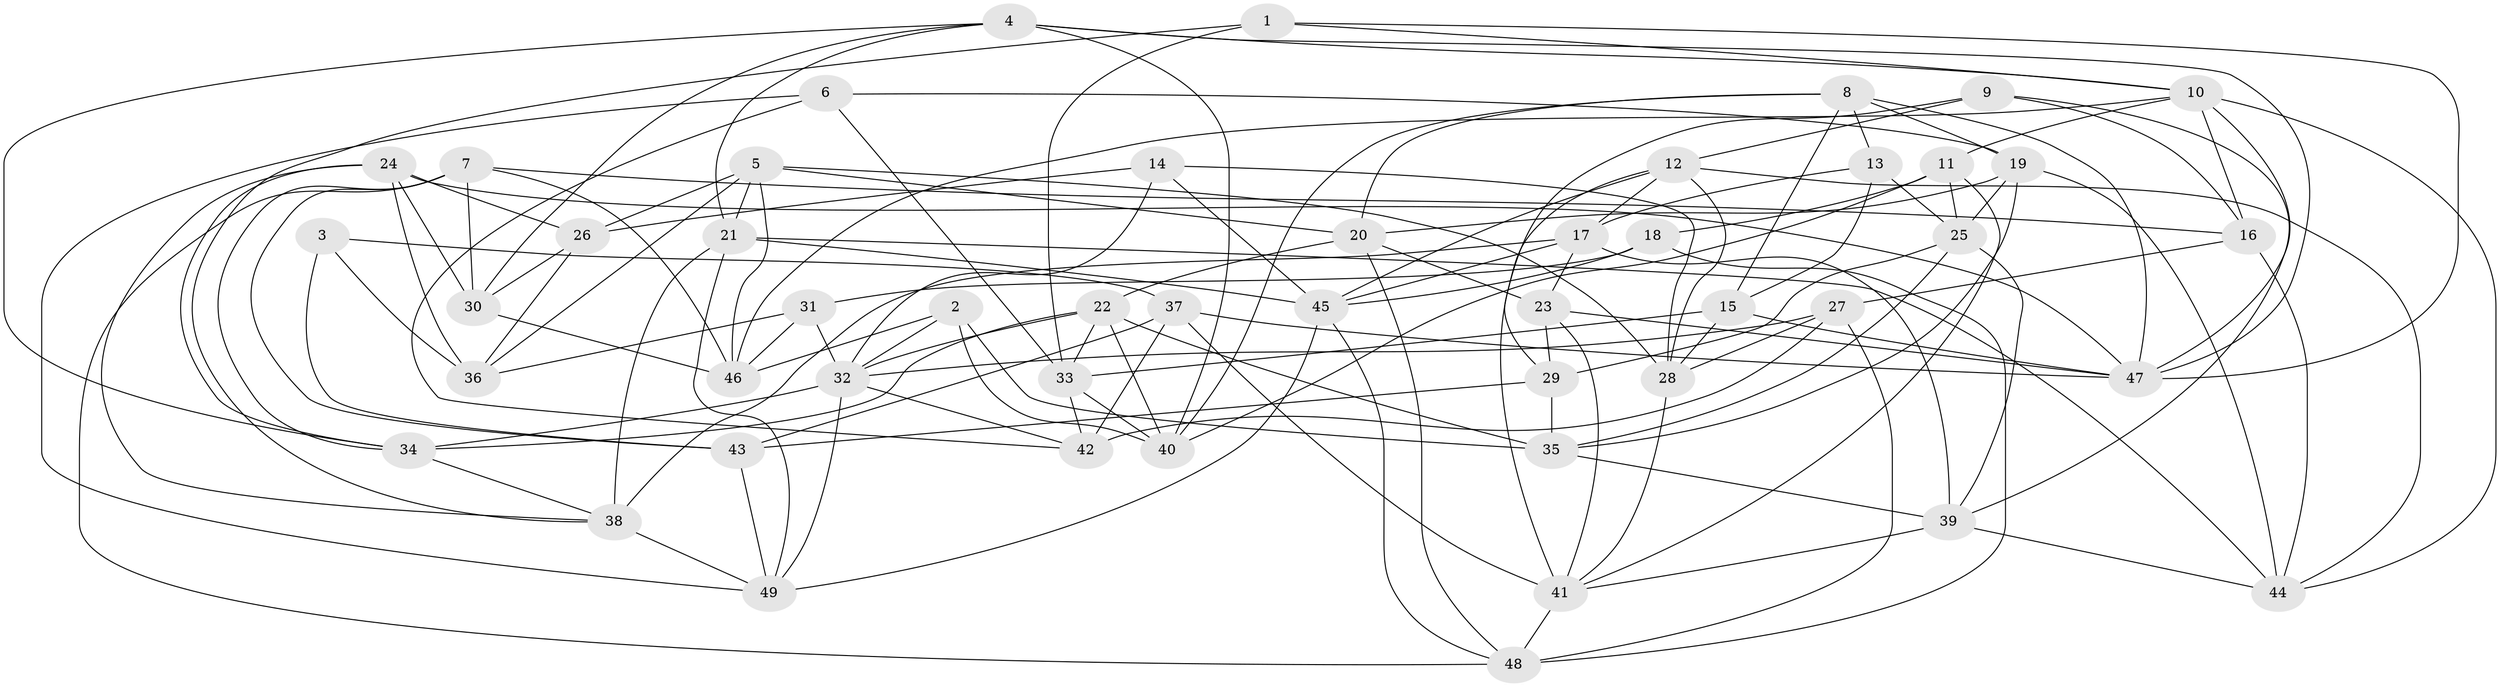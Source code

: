 // original degree distribution, {4: 1.0}
// Generated by graph-tools (version 1.1) at 2025/38/03/04/25 23:38:15]
// undirected, 49 vertices, 135 edges
graph export_dot {
  node [color=gray90,style=filled];
  1;
  2;
  3;
  4;
  5;
  6;
  7;
  8;
  9;
  10;
  11;
  12;
  13;
  14;
  15;
  16;
  17;
  18;
  19;
  20;
  21;
  22;
  23;
  24;
  25;
  26;
  27;
  28;
  29;
  30;
  31;
  32;
  33;
  34;
  35;
  36;
  37;
  38;
  39;
  40;
  41;
  42;
  43;
  44;
  45;
  46;
  47;
  48;
  49;
  1 -- 10 [weight=1.0];
  1 -- 33 [weight=1.0];
  1 -- 38 [weight=1.0];
  1 -- 47 [weight=1.0];
  2 -- 32 [weight=1.0];
  2 -- 35 [weight=1.0];
  2 -- 40 [weight=1.0];
  2 -- 46 [weight=1.0];
  3 -- 36 [weight=2.0];
  3 -- 37 [weight=1.0];
  3 -- 43 [weight=1.0];
  4 -- 10 [weight=1.0];
  4 -- 21 [weight=1.0];
  4 -- 30 [weight=1.0];
  4 -- 34 [weight=1.0];
  4 -- 40 [weight=1.0];
  4 -- 47 [weight=1.0];
  5 -- 20 [weight=1.0];
  5 -- 21 [weight=1.0];
  5 -- 26 [weight=1.0];
  5 -- 28 [weight=1.0];
  5 -- 36 [weight=1.0];
  5 -- 46 [weight=1.0];
  6 -- 19 [weight=1.0];
  6 -- 33 [weight=1.0];
  6 -- 42 [weight=1.0];
  6 -- 49 [weight=1.0];
  7 -- 16 [weight=1.0];
  7 -- 30 [weight=1.0];
  7 -- 34 [weight=1.0];
  7 -- 43 [weight=1.0];
  7 -- 46 [weight=1.0];
  7 -- 48 [weight=1.0];
  8 -- 13 [weight=1.0];
  8 -- 15 [weight=1.0];
  8 -- 19 [weight=1.0];
  8 -- 20 [weight=1.0];
  8 -- 40 [weight=1.0];
  8 -- 47 [weight=1.0];
  9 -- 12 [weight=1.0];
  9 -- 16 [weight=1.0];
  9 -- 29 [weight=1.0];
  9 -- 39 [weight=1.0];
  10 -- 11 [weight=1.0];
  10 -- 16 [weight=2.0];
  10 -- 44 [weight=1.0];
  10 -- 46 [weight=1.0];
  10 -- 47 [weight=1.0];
  11 -- 18 [weight=2.0];
  11 -- 25 [weight=1.0];
  11 -- 40 [weight=1.0];
  11 -- 41 [weight=1.0];
  12 -- 17 [weight=1.0];
  12 -- 28 [weight=1.0];
  12 -- 41 [weight=1.0];
  12 -- 44 [weight=1.0];
  12 -- 45 [weight=1.0];
  13 -- 15 [weight=1.0];
  13 -- 17 [weight=1.0];
  13 -- 25 [weight=1.0];
  14 -- 26 [weight=1.0];
  14 -- 28 [weight=1.0];
  14 -- 32 [weight=1.0];
  14 -- 45 [weight=1.0];
  15 -- 28 [weight=1.0];
  15 -- 33 [weight=1.0];
  15 -- 47 [weight=2.0];
  16 -- 27 [weight=1.0];
  16 -- 44 [weight=1.0];
  17 -- 23 [weight=1.0];
  17 -- 38 [weight=1.0];
  17 -- 39 [weight=1.0];
  17 -- 45 [weight=1.0];
  18 -- 31 [weight=1.0];
  18 -- 45 [weight=2.0];
  18 -- 48 [weight=1.0];
  19 -- 20 [weight=1.0];
  19 -- 25 [weight=1.0];
  19 -- 35 [weight=1.0];
  19 -- 44 [weight=1.0];
  20 -- 22 [weight=1.0];
  20 -- 23 [weight=1.0];
  20 -- 48 [weight=1.0];
  21 -- 38 [weight=1.0];
  21 -- 44 [weight=1.0];
  21 -- 45 [weight=1.0];
  21 -- 49 [weight=1.0];
  22 -- 32 [weight=1.0];
  22 -- 33 [weight=1.0];
  22 -- 34 [weight=1.0];
  22 -- 35 [weight=1.0];
  22 -- 40 [weight=1.0];
  23 -- 29 [weight=1.0];
  23 -- 41 [weight=1.0];
  23 -- 47 [weight=2.0];
  24 -- 26 [weight=1.0];
  24 -- 30 [weight=1.0];
  24 -- 34 [weight=1.0];
  24 -- 36 [weight=1.0];
  24 -- 38 [weight=1.0];
  24 -- 47 [weight=1.0];
  25 -- 29 [weight=1.0];
  25 -- 35 [weight=1.0];
  25 -- 39 [weight=1.0];
  26 -- 30 [weight=2.0];
  26 -- 36 [weight=1.0];
  27 -- 28 [weight=1.0];
  27 -- 32 [weight=1.0];
  27 -- 42 [weight=2.0];
  27 -- 48 [weight=1.0];
  28 -- 41 [weight=1.0];
  29 -- 35 [weight=1.0];
  29 -- 43 [weight=2.0];
  30 -- 46 [weight=1.0];
  31 -- 32 [weight=1.0];
  31 -- 36 [weight=1.0];
  31 -- 46 [weight=1.0];
  32 -- 34 [weight=1.0];
  32 -- 42 [weight=1.0];
  32 -- 49 [weight=1.0];
  33 -- 40 [weight=1.0];
  33 -- 42 [weight=1.0];
  34 -- 38 [weight=1.0];
  35 -- 39 [weight=1.0];
  37 -- 41 [weight=2.0];
  37 -- 42 [weight=1.0];
  37 -- 43 [weight=1.0];
  37 -- 47 [weight=1.0];
  38 -- 49 [weight=1.0];
  39 -- 41 [weight=1.0];
  39 -- 44 [weight=1.0];
  41 -- 48 [weight=1.0];
  43 -- 49 [weight=1.0];
  45 -- 48 [weight=1.0];
  45 -- 49 [weight=1.0];
}
